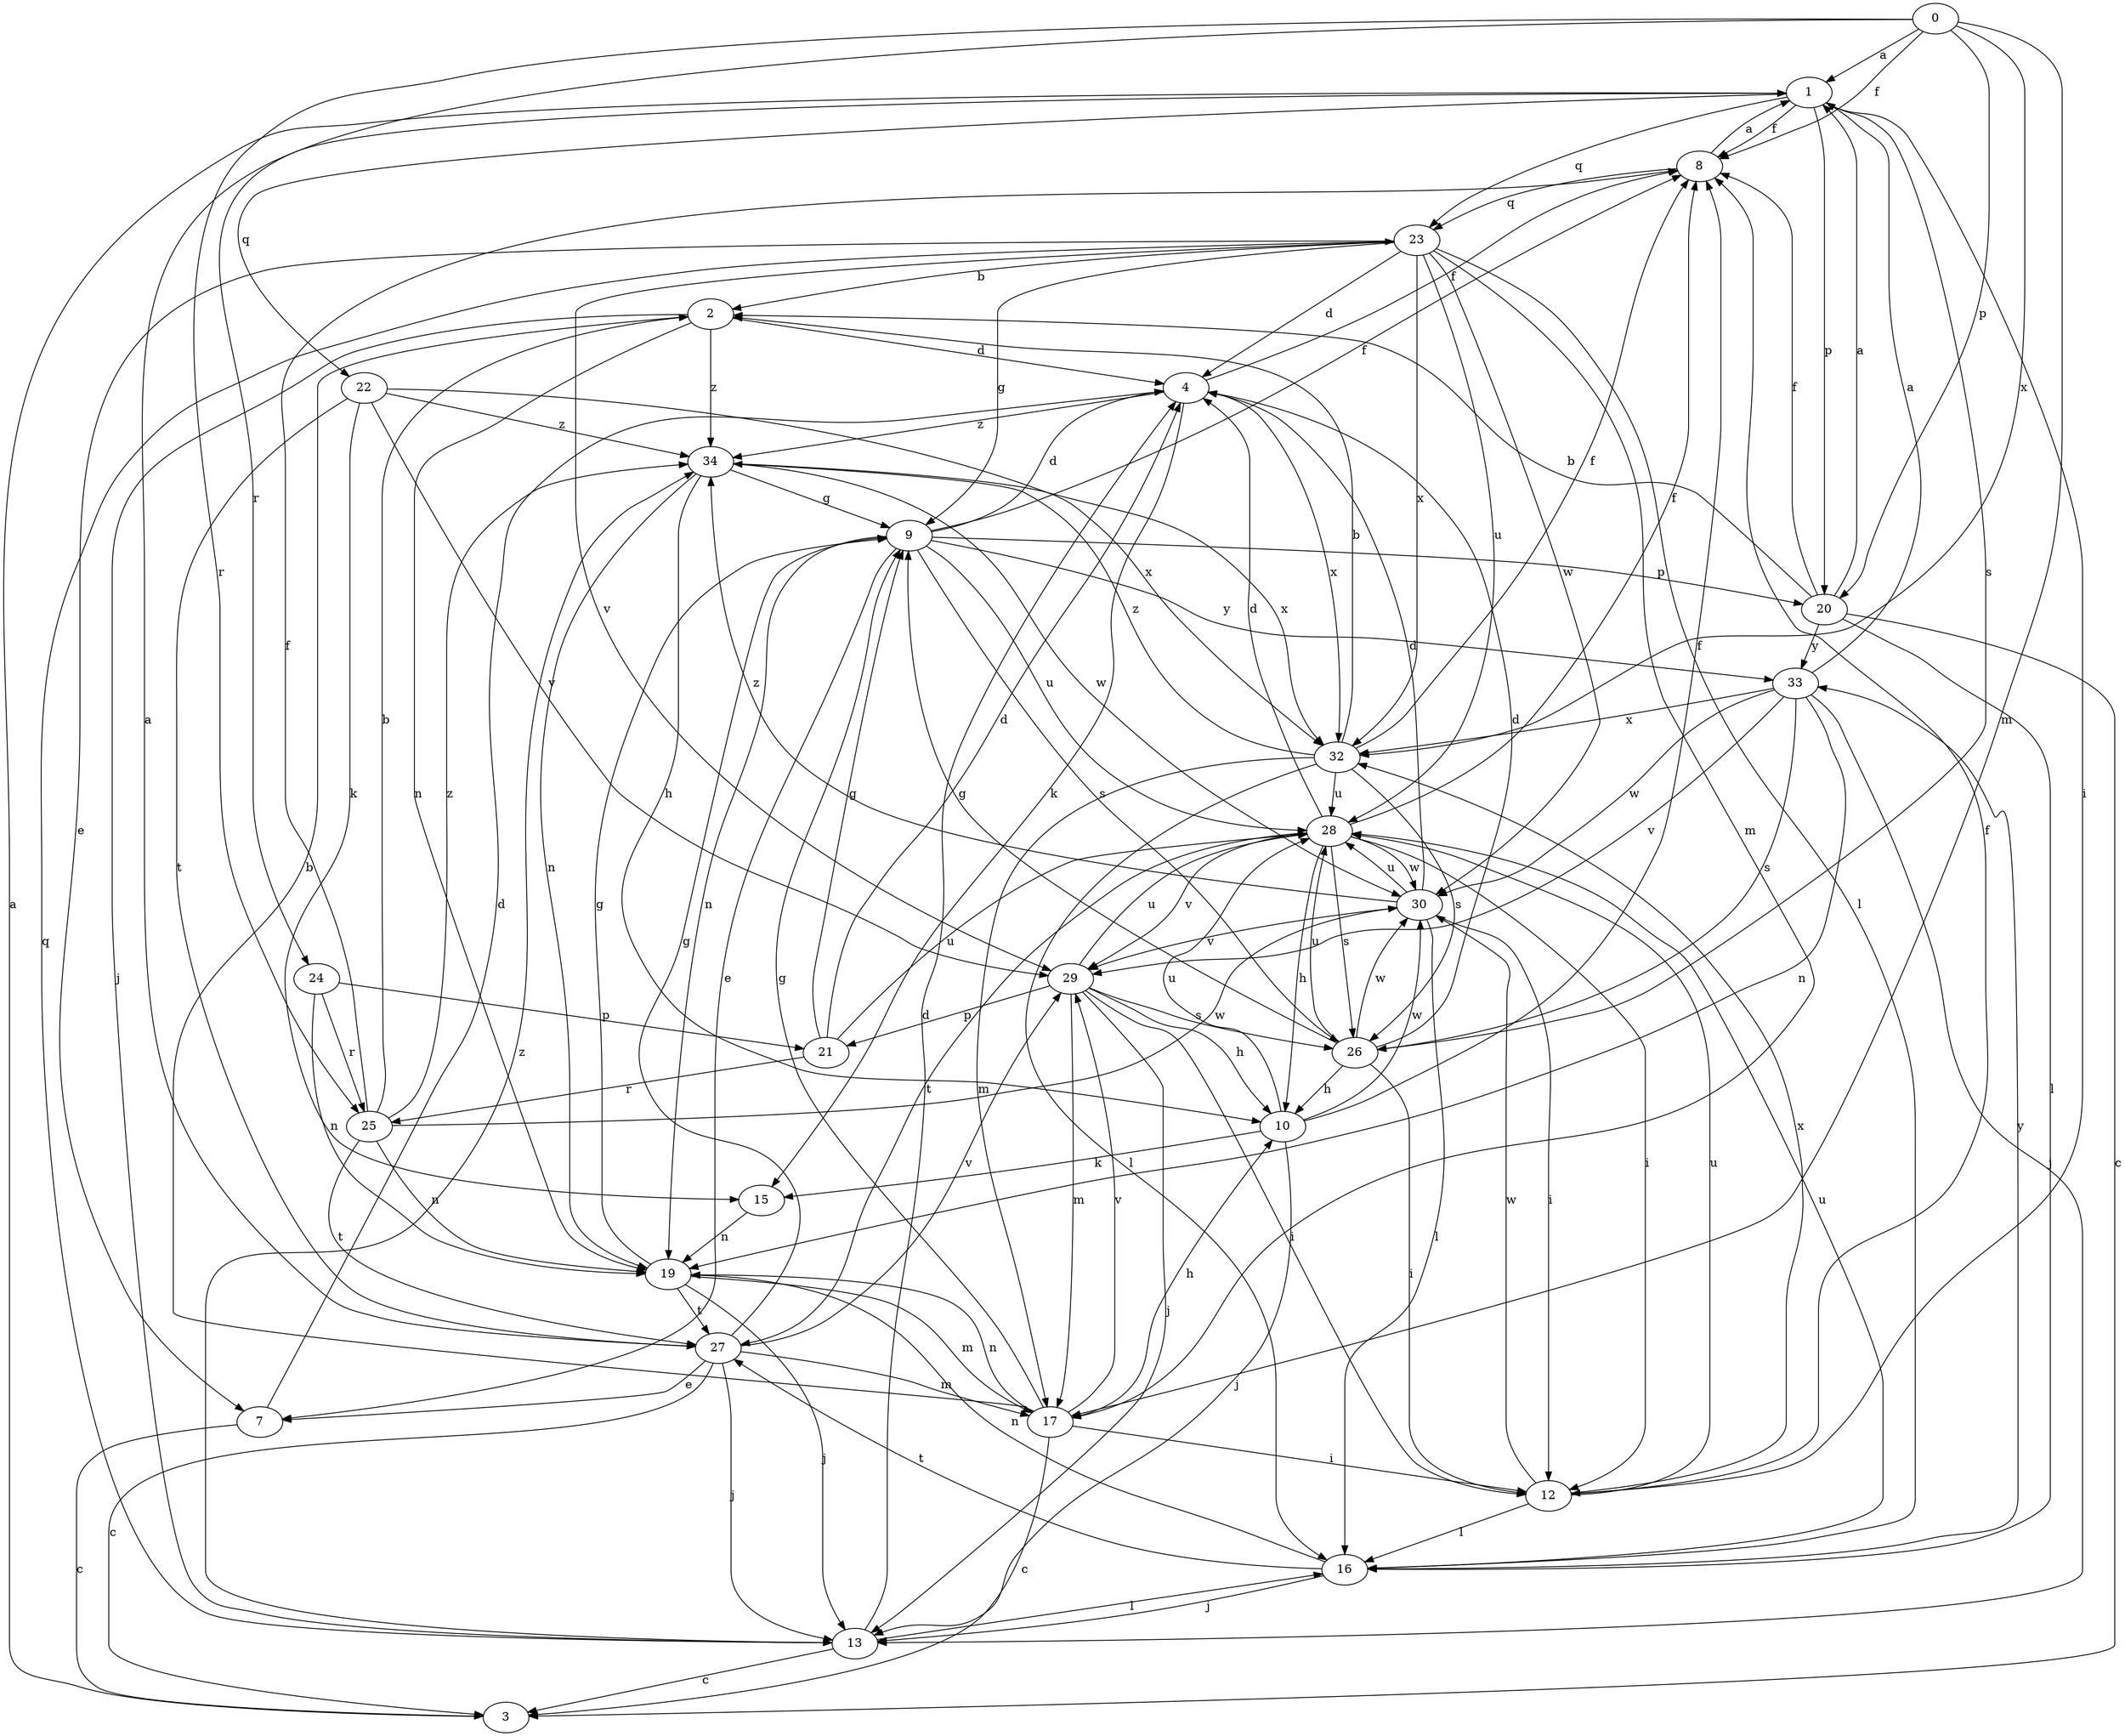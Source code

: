 strict digraph  {
0;
1;
2;
3;
4;
7;
8;
9;
10;
12;
13;
15;
16;
17;
19;
20;
21;
22;
23;
24;
25;
26;
27;
28;
29;
30;
32;
33;
34;
0 -> 1  [label=a];
0 -> 8  [label=f];
0 -> 17  [label=m];
0 -> 20  [label=p];
0 -> 24  [label=r];
0 -> 25  [label=r];
0 -> 32  [label=x];
1 -> 8  [label=f];
1 -> 12  [label=i];
1 -> 20  [label=p];
1 -> 22  [label=q];
1 -> 23  [label=q];
1 -> 26  [label=s];
2 -> 4  [label=d];
2 -> 13  [label=j];
2 -> 19  [label=n];
2 -> 34  [label=z];
3 -> 1  [label=a];
4 -> 8  [label=f];
4 -> 15  [label=k];
4 -> 32  [label=x];
4 -> 34  [label=z];
7 -> 3  [label=c];
7 -> 4  [label=d];
8 -> 1  [label=a];
8 -> 23  [label=q];
9 -> 4  [label=d];
9 -> 7  [label=e];
9 -> 8  [label=f];
9 -> 19  [label=n];
9 -> 20  [label=p];
9 -> 26  [label=s];
9 -> 28  [label=u];
9 -> 33  [label=y];
10 -> 8  [label=f];
10 -> 13  [label=j];
10 -> 15  [label=k];
10 -> 28  [label=u];
10 -> 30  [label=w];
12 -> 8  [label=f];
12 -> 16  [label=l];
12 -> 28  [label=u];
12 -> 30  [label=w];
12 -> 32  [label=x];
13 -> 3  [label=c];
13 -> 4  [label=d];
13 -> 16  [label=l];
13 -> 23  [label=q];
13 -> 34  [label=z];
15 -> 19  [label=n];
16 -> 13  [label=j];
16 -> 19  [label=n];
16 -> 27  [label=t];
16 -> 28  [label=u];
16 -> 33  [label=y];
17 -> 2  [label=b];
17 -> 3  [label=c];
17 -> 9  [label=g];
17 -> 10  [label=h];
17 -> 12  [label=i];
17 -> 19  [label=n];
17 -> 29  [label=v];
19 -> 9  [label=g];
19 -> 13  [label=j];
19 -> 17  [label=m];
19 -> 27  [label=t];
20 -> 1  [label=a];
20 -> 2  [label=b];
20 -> 3  [label=c];
20 -> 8  [label=f];
20 -> 16  [label=l];
20 -> 33  [label=y];
21 -> 4  [label=d];
21 -> 9  [label=g];
21 -> 25  [label=r];
21 -> 28  [label=u];
22 -> 15  [label=k];
22 -> 27  [label=t];
22 -> 29  [label=v];
22 -> 32  [label=x];
22 -> 34  [label=z];
23 -> 2  [label=b];
23 -> 4  [label=d];
23 -> 7  [label=e];
23 -> 9  [label=g];
23 -> 16  [label=l];
23 -> 17  [label=m];
23 -> 28  [label=u];
23 -> 29  [label=v];
23 -> 30  [label=w];
23 -> 32  [label=x];
24 -> 19  [label=n];
24 -> 21  [label=p];
24 -> 25  [label=r];
25 -> 2  [label=b];
25 -> 8  [label=f];
25 -> 19  [label=n];
25 -> 27  [label=t];
25 -> 30  [label=w];
25 -> 34  [label=z];
26 -> 4  [label=d];
26 -> 9  [label=g];
26 -> 10  [label=h];
26 -> 12  [label=i];
26 -> 28  [label=u];
26 -> 30  [label=w];
27 -> 1  [label=a];
27 -> 3  [label=c];
27 -> 7  [label=e];
27 -> 9  [label=g];
27 -> 13  [label=j];
27 -> 17  [label=m];
27 -> 29  [label=v];
28 -> 4  [label=d];
28 -> 8  [label=f];
28 -> 10  [label=h];
28 -> 12  [label=i];
28 -> 26  [label=s];
28 -> 27  [label=t];
28 -> 29  [label=v];
28 -> 30  [label=w];
29 -> 10  [label=h];
29 -> 12  [label=i];
29 -> 13  [label=j];
29 -> 17  [label=m];
29 -> 21  [label=p];
29 -> 26  [label=s];
29 -> 28  [label=u];
30 -> 4  [label=d];
30 -> 12  [label=i];
30 -> 16  [label=l];
30 -> 28  [label=u];
30 -> 29  [label=v];
30 -> 34  [label=z];
32 -> 2  [label=b];
32 -> 8  [label=f];
32 -> 16  [label=l];
32 -> 17  [label=m];
32 -> 26  [label=s];
32 -> 28  [label=u];
32 -> 34  [label=z];
33 -> 1  [label=a];
33 -> 13  [label=j];
33 -> 19  [label=n];
33 -> 26  [label=s];
33 -> 29  [label=v];
33 -> 30  [label=w];
33 -> 32  [label=x];
34 -> 9  [label=g];
34 -> 10  [label=h];
34 -> 19  [label=n];
34 -> 30  [label=w];
34 -> 32  [label=x];
}
